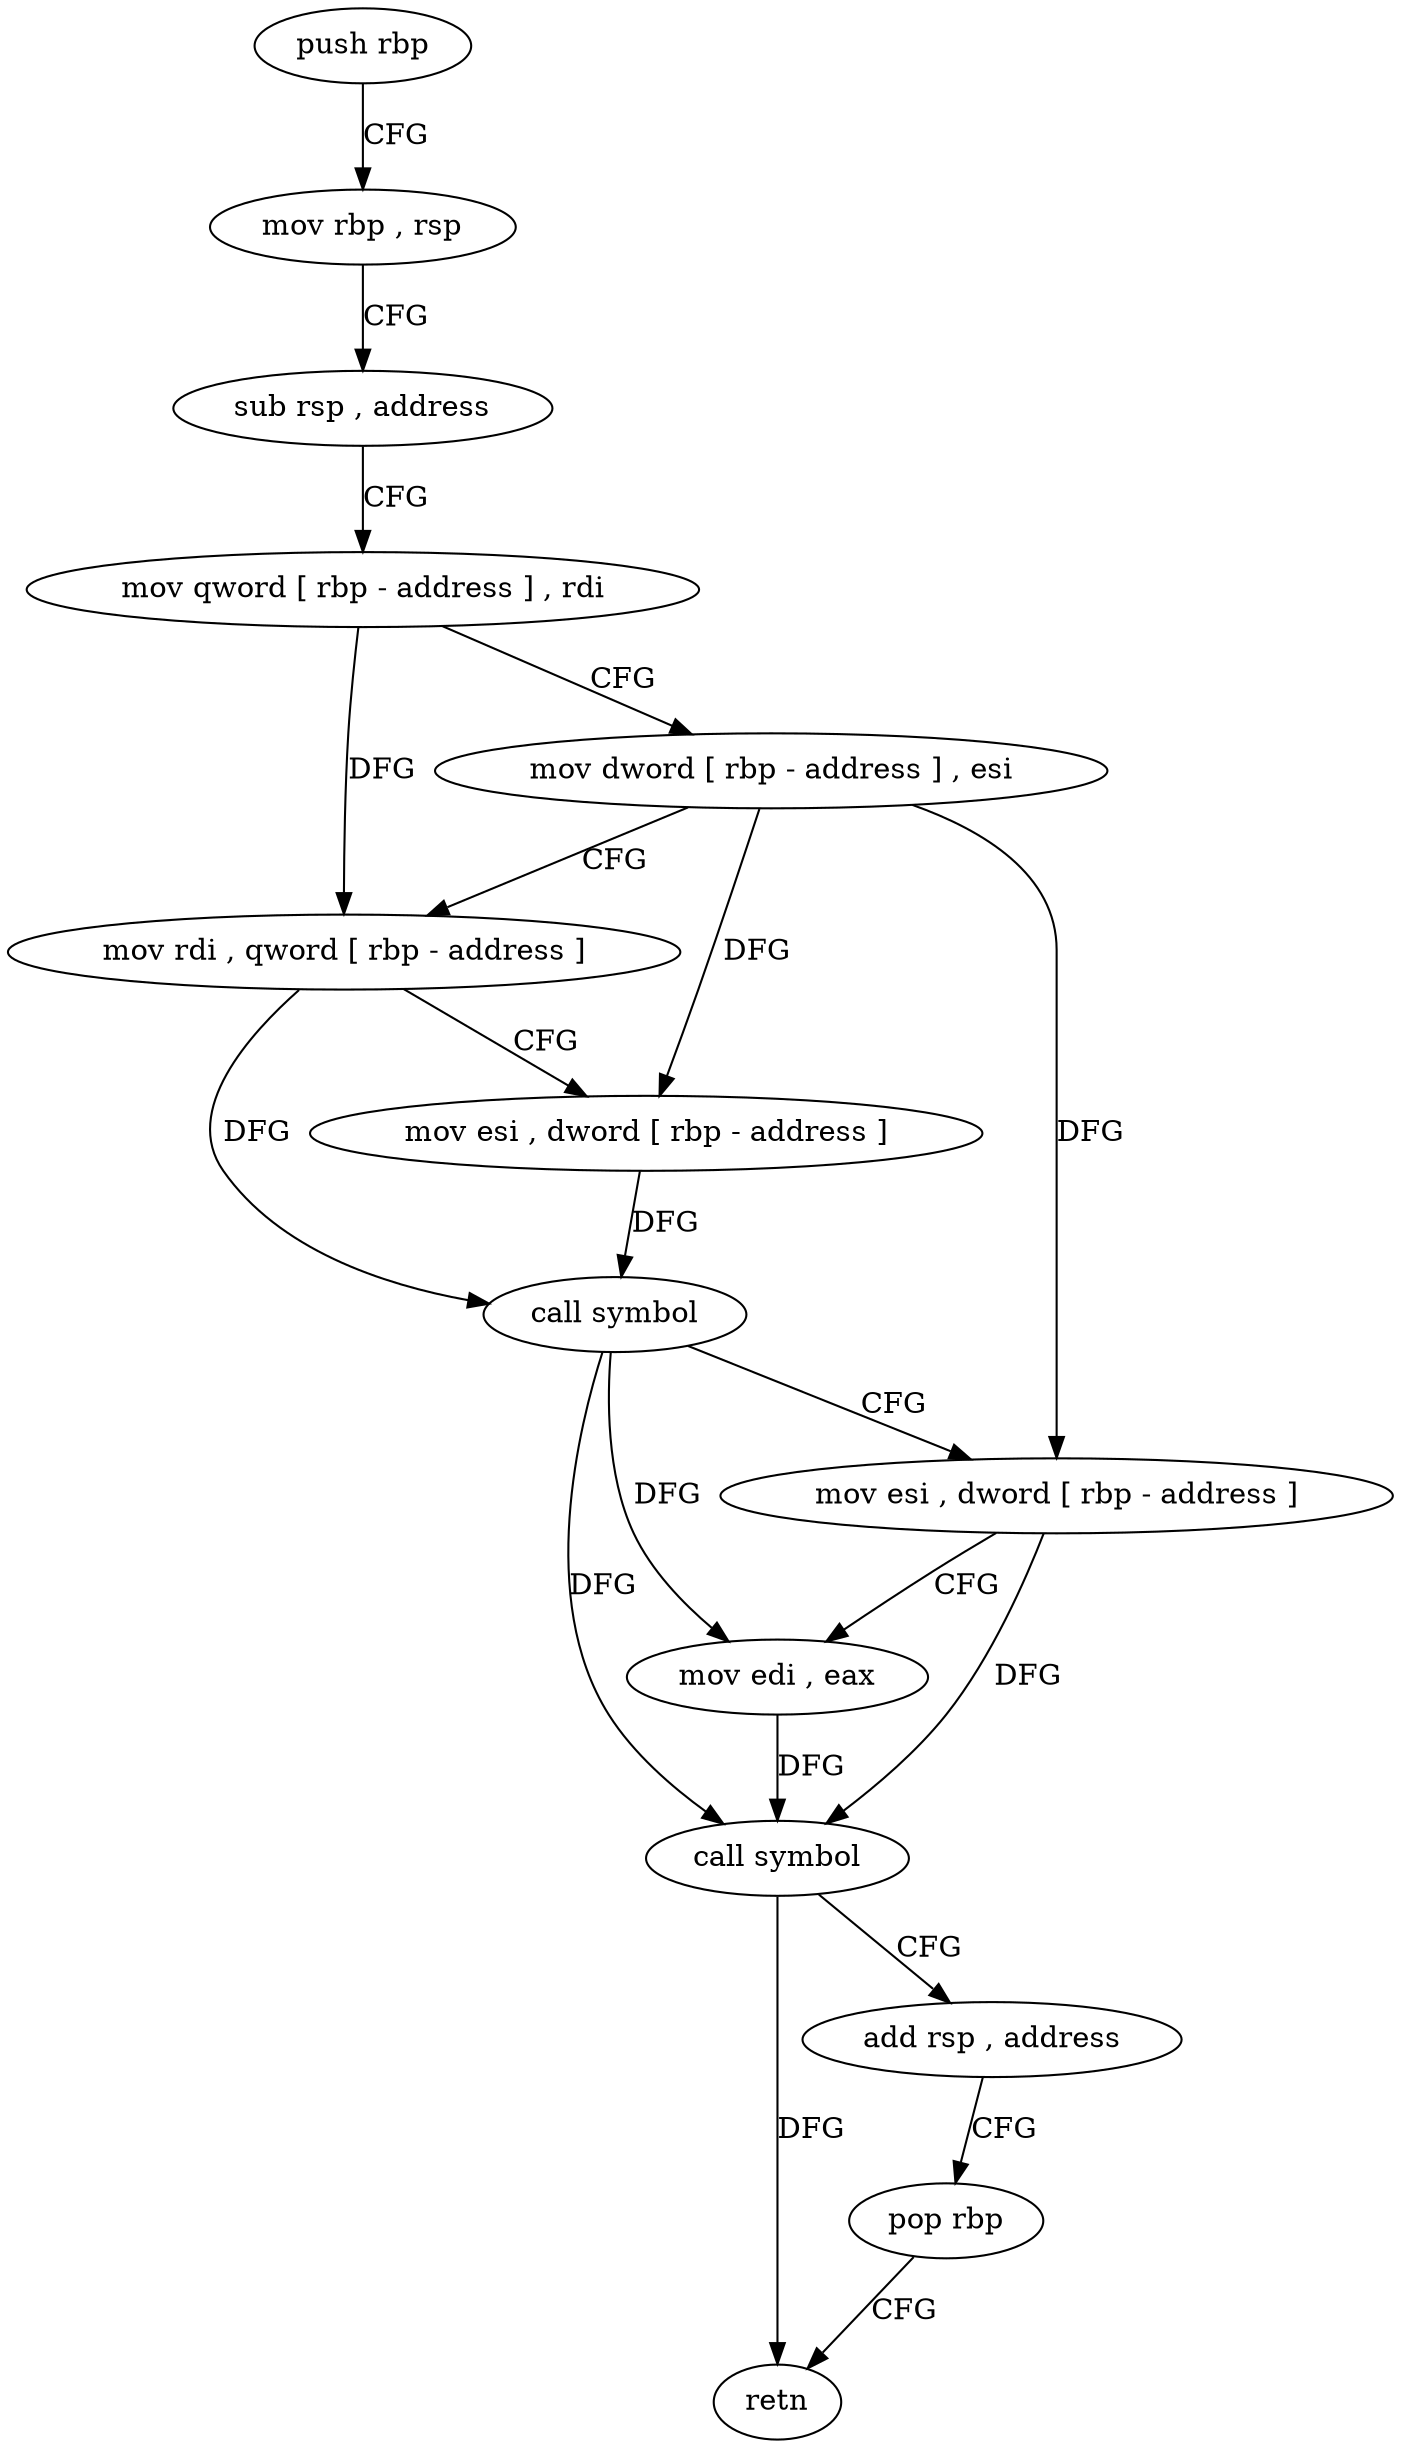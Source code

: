 digraph "func" {
"4325696" [label = "push rbp" ]
"4325697" [label = "mov rbp , rsp" ]
"4325700" [label = "sub rsp , address" ]
"4325704" [label = "mov qword [ rbp - address ] , rdi" ]
"4325708" [label = "mov dword [ rbp - address ] , esi" ]
"4325711" [label = "mov rdi , qword [ rbp - address ]" ]
"4325715" [label = "mov esi , dword [ rbp - address ]" ]
"4325718" [label = "call symbol" ]
"4325723" [label = "mov esi , dword [ rbp - address ]" ]
"4325726" [label = "mov edi , eax" ]
"4325728" [label = "call symbol" ]
"4325733" [label = "add rsp , address" ]
"4325737" [label = "pop rbp" ]
"4325738" [label = "retn" ]
"4325696" -> "4325697" [ label = "CFG" ]
"4325697" -> "4325700" [ label = "CFG" ]
"4325700" -> "4325704" [ label = "CFG" ]
"4325704" -> "4325708" [ label = "CFG" ]
"4325704" -> "4325711" [ label = "DFG" ]
"4325708" -> "4325711" [ label = "CFG" ]
"4325708" -> "4325715" [ label = "DFG" ]
"4325708" -> "4325723" [ label = "DFG" ]
"4325711" -> "4325715" [ label = "CFG" ]
"4325711" -> "4325718" [ label = "DFG" ]
"4325715" -> "4325718" [ label = "DFG" ]
"4325718" -> "4325723" [ label = "CFG" ]
"4325718" -> "4325726" [ label = "DFG" ]
"4325718" -> "4325728" [ label = "DFG" ]
"4325723" -> "4325726" [ label = "CFG" ]
"4325723" -> "4325728" [ label = "DFG" ]
"4325726" -> "4325728" [ label = "DFG" ]
"4325728" -> "4325733" [ label = "CFG" ]
"4325728" -> "4325738" [ label = "DFG" ]
"4325733" -> "4325737" [ label = "CFG" ]
"4325737" -> "4325738" [ label = "CFG" ]
}

